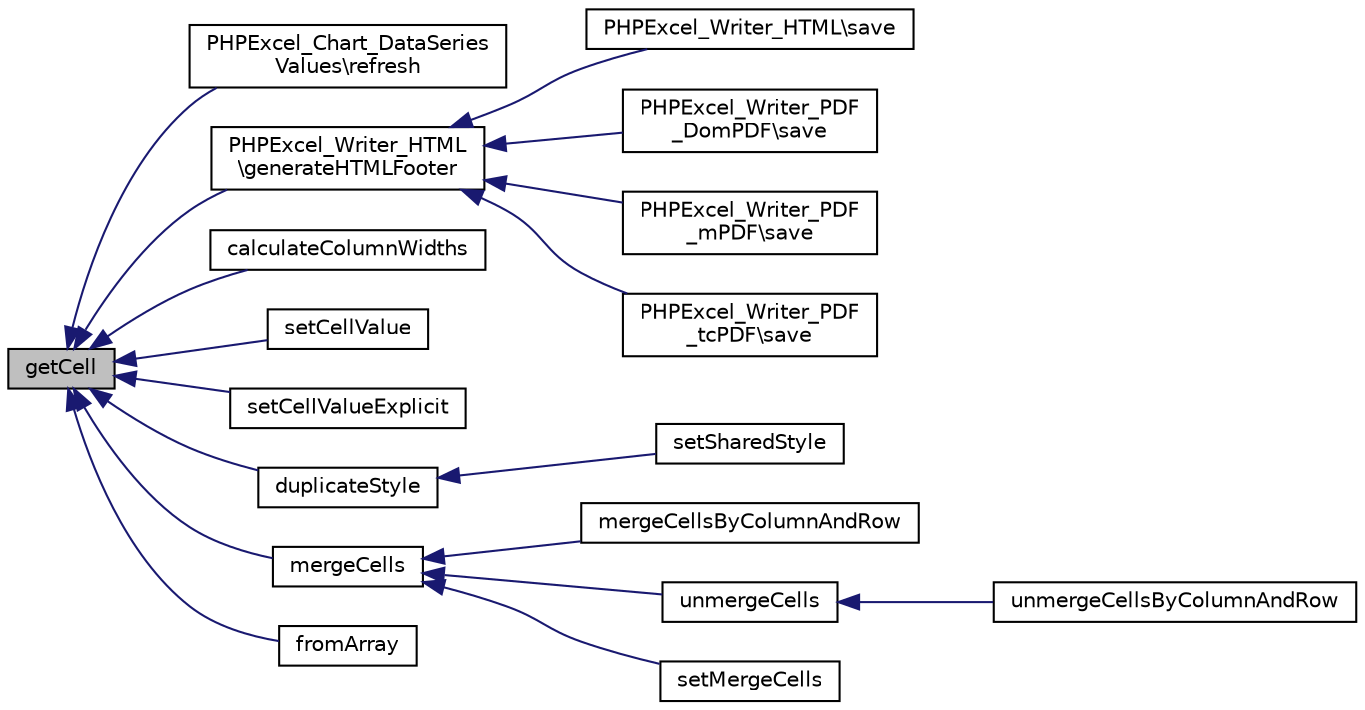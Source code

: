 digraph "getCell"
{
  edge [fontname="Helvetica",fontsize="10",labelfontname="Helvetica",labelfontsize="10"];
  node [fontname="Helvetica",fontsize="10",shape=record];
  rankdir="LR";
  Node172 [label="getCell",height=0.2,width=0.4,color="black", fillcolor="grey75", style="filled", fontcolor="black"];
  Node172 -> Node173 [dir="back",color="midnightblue",fontsize="10",style="solid",fontname="Helvetica"];
  Node173 [label="PHPExcel_Chart_DataSeries\lValues\\refresh",height=0.2,width=0.4,color="black", fillcolor="white", style="filled",URL="$class_p_h_p_excel___chart___data_series_values.html#a90ef89dbbea0809178c8d27b5299d9c9"];
  Node172 -> Node174 [dir="back",color="midnightblue",fontsize="10",style="solid",fontname="Helvetica"];
  Node174 [label="PHPExcel_Writer_HTML\l\\generateHTMLFooter",height=0.2,width=0.4,color="black", fillcolor="white", style="filled",URL="$class_p_h_p_excel___writer___h_t_m_l.html#a388332afad5cf5a153a179c4a83e4bae"];
  Node174 -> Node175 [dir="back",color="midnightblue",fontsize="10",style="solid",fontname="Helvetica"];
  Node175 [label="PHPExcel_Writer_HTML\\save",height=0.2,width=0.4,color="black", fillcolor="white", style="filled",URL="$class_p_h_p_excel___writer___h_t_m_l.html#a47cf44d053426c59c85d31f37744687c"];
  Node174 -> Node176 [dir="back",color="midnightblue",fontsize="10",style="solid",fontname="Helvetica"];
  Node176 [label="PHPExcel_Writer_PDF\l_DomPDF\\save",height=0.2,width=0.4,color="black", fillcolor="white", style="filled",URL="$class_p_h_p_excel___writer___p_d_f___dom_p_d_f.html#a47cf44d053426c59c85d31f37744687c"];
  Node174 -> Node177 [dir="back",color="midnightblue",fontsize="10",style="solid",fontname="Helvetica"];
  Node177 [label="PHPExcel_Writer_PDF\l_mPDF\\save",height=0.2,width=0.4,color="black", fillcolor="white", style="filled",URL="$class_p_h_p_excel___writer___p_d_f__m_p_d_f.html#a47cf44d053426c59c85d31f37744687c"];
  Node174 -> Node178 [dir="back",color="midnightblue",fontsize="10",style="solid",fontname="Helvetica"];
  Node178 [label="PHPExcel_Writer_PDF\l_tcPDF\\save",height=0.2,width=0.4,color="black", fillcolor="white", style="filled",URL="$class_p_h_p_excel___writer___p_d_f__tc_p_d_f.html#a47cf44d053426c59c85d31f37744687c"];
  Node172 -> Node179 [dir="back",color="midnightblue",fontsize="10",style="solid",fontname="Helvetica"];
  Node179 [label="calculateColumnWidths",height=0.2,width=0.4,color="black", fillcolor="white", style="filled",URL="$class_p_h_p_excel___worksheet.html#a13405e40aeb58da79a313d50d177c803"];
  Node172 -> Node180 [dir="back",color="midnightblue",fontsize="10",style="solid",fontname="Helvetica"];
  Node180 [label="setCellValue",height=0.2,width=0.4,color="black", fillcolor="white", style="filled",URL="$class_p_h_p_excel___worksheet.html#a0b311e9694b2a3ba2f6a2776ac650b52"];
  Node172 -> Node181 [dir="back",color="midnightblue",fontsize="10",style="solid",fontname="Helvetica"];
  Node181 [label="setCellValueExplicit",height=0.2,width=0.4,color="black", fillcolor="white", style="filled",URL="$class_p_h_p_excel___worksheet.html#a4e30a98fb3c7ca2dfbd6abf8a320d2a5"];
  Node172 -> Node182 [dir="back",color="midnightblue",fontsize="10",style="solid",fontname="Helvetica"];
  Node182 [label="duplicateStyle",height=0.2,width=0.4,color="black", fillcolor="white", style="filled",URL="$class_p_h_p_excel___worksheet.html#a0227f62ef3a94a0e158f82631713852e"];
  Node182 -> Node183 [dir="back",color="midnightblue",fontsize="10",style="solid",fontname="Helvetica"];
  Node183 [label="setSharedStyle",height=0.2,width=0.4,color="black", fillcolor="white", style="filled",URL="$class_p_h_p_excel___worksheet.html#a11b5e03d663235b635db3344aa8e6631"];
  Node172 -> Node184 [dir="back",color="midnightblue",fontsize="10",style="solid",fontname="Helvetica"];
  Node184 [label="mergeCells",height=0.2,width=0.4,color="black", fillcolor="white", style="filled",URL="$class_p_h_p_excel___worksheet.html#a08bbfbc911e898c20131208dc4645c38"];
  Node184 -> Node185 [dir="back",color="midnightblue",fontsize="10",style="solid",fontname="Helvetica"];
  Node185 [label="mergeCellsByColumnAndRow",height=0.2,width=0.4,color="black", fillcolor="white", style="filled",URL="$class_p_h_p_excel___worksheet.html#a63e4cc2bb9f697802128fd684a34eed8"];
  Node184 -> Node186 [dir="back",color="midnightblue",fontsize="10",style="solid",fontname="Helvetica"];
  Node186 [label="unmergeCells",height=0.2,width=0.4,color="black", fillcolor="white", style="filled",URL="$class_p_h_p_excel___worksheet.html#a5f1803a22bad347a685d80f32e295870"];
  Node186 -> Node187 [dir="back",color="midnightblue",fontsize="10",style="solid",fontname="Helvetica"];
  Node187 [label="unmergeCellsByColumnAndRow",height=0.2,width=0.4,color="black", fillcolor="white", style="filled",URL="$class_p_h_p_excel___worksheet.html#a2cfb3e9c77cb57f1356b7ccf990bbc04"];
  Node184 -> Node188 [dir="back",color="midnightblue",fontsize="10",style="solid",fontname="Helvetica"];
  Node188 [label="setMergeCells",height=0.2,width=0.4,color="black", fillcolor="white", style="filled",URL="$class_p_h_p_excel___worksheet.html#a1200ac914342cbb328c96ad1f21d211a"];
  Node172 -> Node189 [dir="back",color="midnightblue",fontsize="10",style="solid",fontname="Helvetica"];
  Node189 [label="fromArray",height=0.2,width=0.4,color="black", fillcolor="white", style="filled",URL="$class_p_h_p_excel___worksheet.html#a8860b70210814305c060a7e513d3bfdd"];
}
